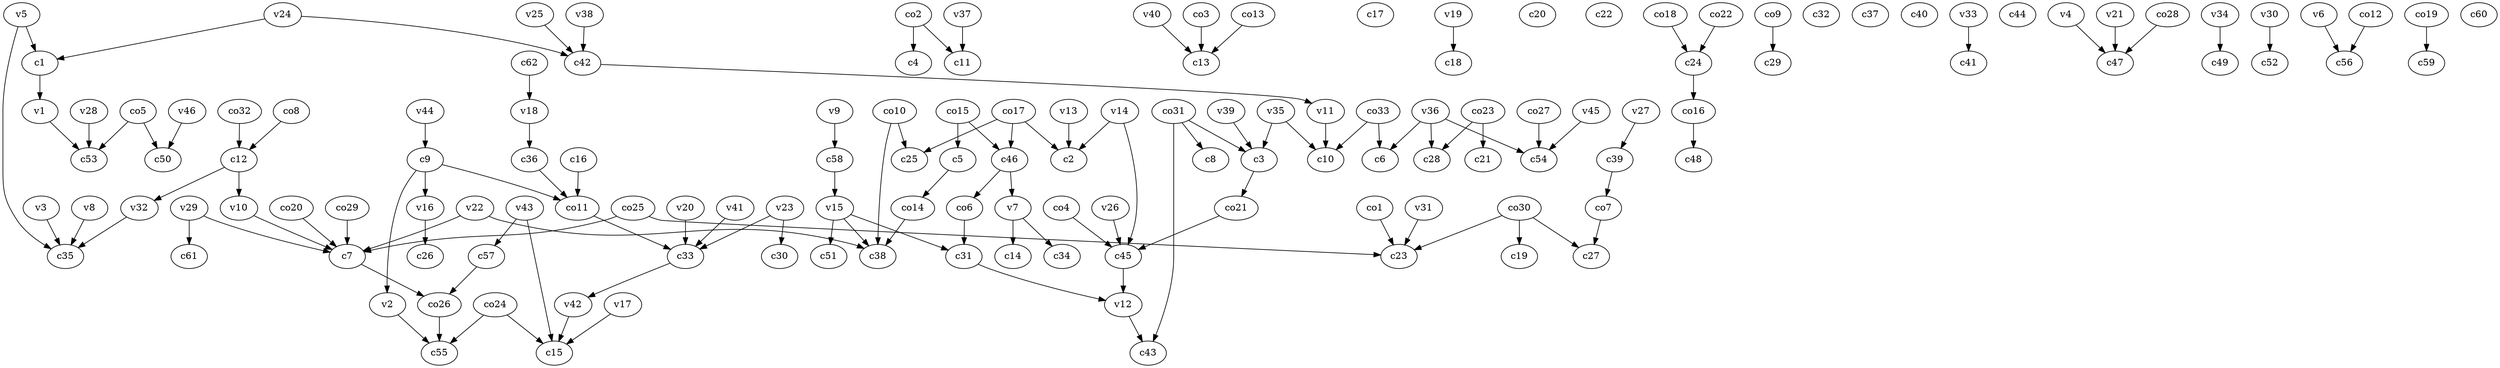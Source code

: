 strict digraph  {
c1;
c2;
c3;
c4;
c5;
c6;
c7;
c8;
c9;
c10;
c11;
c12;
c13;
c14;
c15;
c16;
c17;
c18;
c19;
c20;
c21;
c22;
c23;
c24;
c25;
c26;
c27;
c28;
c29;
c30;
c31;
c32;
c33;
c34;
c35;
c36;
c37;
c38;
c39;
c40;
c41;
c42;
c43;
c44;
c45;
c46;
c47;
c48;
c49;
c50;
c51;
c52;
c53;
c54;
c55;
c56;
c57;
c58;
c59;
c60;
c61;
c62;
v1;
v2;
v3;
v4;
v5;
v6;
v7;
v8;
v9;
v10;
v11;
v12;
v13;
v14;
v15;
v16;
v17;
v18;
v19;
v20;
v21;
v22;
v23;
v24;
v25;
v26;
v27;
v28;
v29;
v30;
v31;
v32;
v33;
v34;
v35;
v36;
v37;
v38;
v39;
v40;
v41;
v42;
v43;
v44;
v45;
v46;
co1;
co2;
co3;
co4;
co5;
co6;
co7;
co8;
co9;
co10;
co11;
co12;
co13;
co14;
co15;
co16;
co17;
co18;
co19;
co20;
co21;
co22;
co23;
co24;
co25;
co26;
co27;
co28;
co29;
co30;
co31;
co32;
co33;
c1 -> v1  [weight=1];
c3 -> co21  [weight=1];
c5 -> co14  [weight=1];
c7 -> co26  [weight=1];
c9 -> co11  [weight=1];
c9 -> v2  [weight=1];
c9 -> v16  [weight=1];
c12 -> v10  [weight=1];
c12 -> v32  [weight=1];
c16 -> co11  [weight=1];
c24 -> co16  [weight=1];
c31 -> v12  [weight=1];
c33 -> v42  [weight=1];
c36 -> co11  [weight=1];
c39 -> co7  [weight=1];
c42 -> v11  [weight=1];
c45 -> v12  [weight=1];
c46 -> v7  [weight=1];
c46 -> co6  [weight=1];
c57 -> co26  [weight=1];
c58 -> v15  [weight=1];
c62 -> v18  [weight=1];
v1 -> c53  [weight=1];
v2 -> c55  [weight=1];
v3 -> c35  [weight=1];
v4 -> c47  [weight=1];
v5 -> c35  [weight=1];
v5 -> c1  [weight=1];
v6 -> c56  [weight=1];
v7 -> c14  [weight=1];
v7 -> c34  [weight=1];
v8 -> c35  [weight=1];
v9 -> c58  [weight=1];
v10 -> c7  [weight=1];
v11 -> c10  [weight=1];
v12 -> c43  [weight=1];
v13 -> c2  [weight=1];
v14 -> c45  [weight=1];
v14 -> c2  [weight=1];
v15 -> c51  [weight=1];
v15 -> c38  [weight=1];
v15 -> c31  [weight=1];
v16 -> c26  [weight=1];
v17 -> c15  [weight=1];
v18 -> c36  [weight=1];
v19 -> c18  [weight=1];
v20 -> c33  [weight=1];
v21 -> c47  [weight=1];
v22 -> c7  [weight=1];
v22 -> c38  [weight=1];
v23 -> c33  [weight=1];
v23 -> c30  [weight=1];
v24 -> c42  [weight=1];
v24 -> c1  [weight=1];
v25 -> c42  [weight=1];
v26 -> c45  [weight=1];
v27 -> c39  [weight=1];
v28 -> c53  [weight=1];
v29 -> c7  [weight=1];
v29 -> c61  [weight=1];
v30 -> c52  [weight=1];
v31 -> c23  [weight=1];
v32 -> c35  [weight=1];
v33 -> c41  [weight=1];
v34 -> c49  [weight=1];
v35 -> c10  [weight=1];
v35 -> c3  [weight=1];
v36 -> c28  [weight=1];
v36 -> c6  [weight=1];
v36 -> c54  [weight=1];
v37 -> c11  [weight=1];
v38 -> c42  [weight=1];
v39 -> c3  [weight=1];
v40 -> c13  [weight=1];
v41 -> c33  [weight=1];
v42 -> c15  [weight=1];
v43 -> c57  [weight=1];
v43 -> c15  [weight=1];
v44 -> c9  [weight=1];
v45 -> c54  [weight=1];
v46 -> c50  [weight=1];
co1 -> c23  [weight=1];
co2 -> c11  [weight=1];
co2 -> c4  [weight=1];
co3 -> c13  [weight=1];
co4 -> c45  [weight=1];
co5 -> c50  [weight=1];
co5 -> c53  [weight=1];
co6 -> c31  [weight=1];
co7 -> c27  [weight=1];
co8 -> c12  [weight=1];
co9 -> c29  [weight=1];
co10 -> c25  [weight=1];
co10 -> c38  [weight=1];
co11 -> c33  [weight=1];
co12 -> c56  [weight=1];
co13 -> c13  [weight=1];
co14 -> c38  [weight=1];
co15 -> c5  [weight=1];
co15 -> c46  [weight=1];
co16 -> c48  [weight=1];
co17 -> c46  [weight=1];
co17 -> c25  [weight=1];
co17 -> c2  [weight=1];
co18 -> c24  [weight=1];
co19 -> c59  [weight=1];
co20 -> c7  [weight=1];
co21 -> c45  [weight=1];
co22 -> c24  [weight=1];
co23 -> c28  [weight=1];
co23 -> c21  [weight=1];
co24 -> c55  [weight=1];
co24 -> c15  [weight=1];
co25 -> c23  [weight=1];
co25 -> c7  [weight=1];
co26 -> c55  [weight=1];
co27 -> c54  [weight=1];
co28 -> c47  [weight=1];
co29 -> c7  [weight=1];
co30 -> c23  [weight=1];
co30 -> c27  [weight=1];
co30 -> c19  [weight=1];
co31 -> c8  [weight=1];
co31 -> c43  [weight=1];
co31 -> c3  [weight=1];
co32 -> c12  [weight=1];
co33 -> c6  [weight=1];
co33 -> c10  [weight=1];
}
